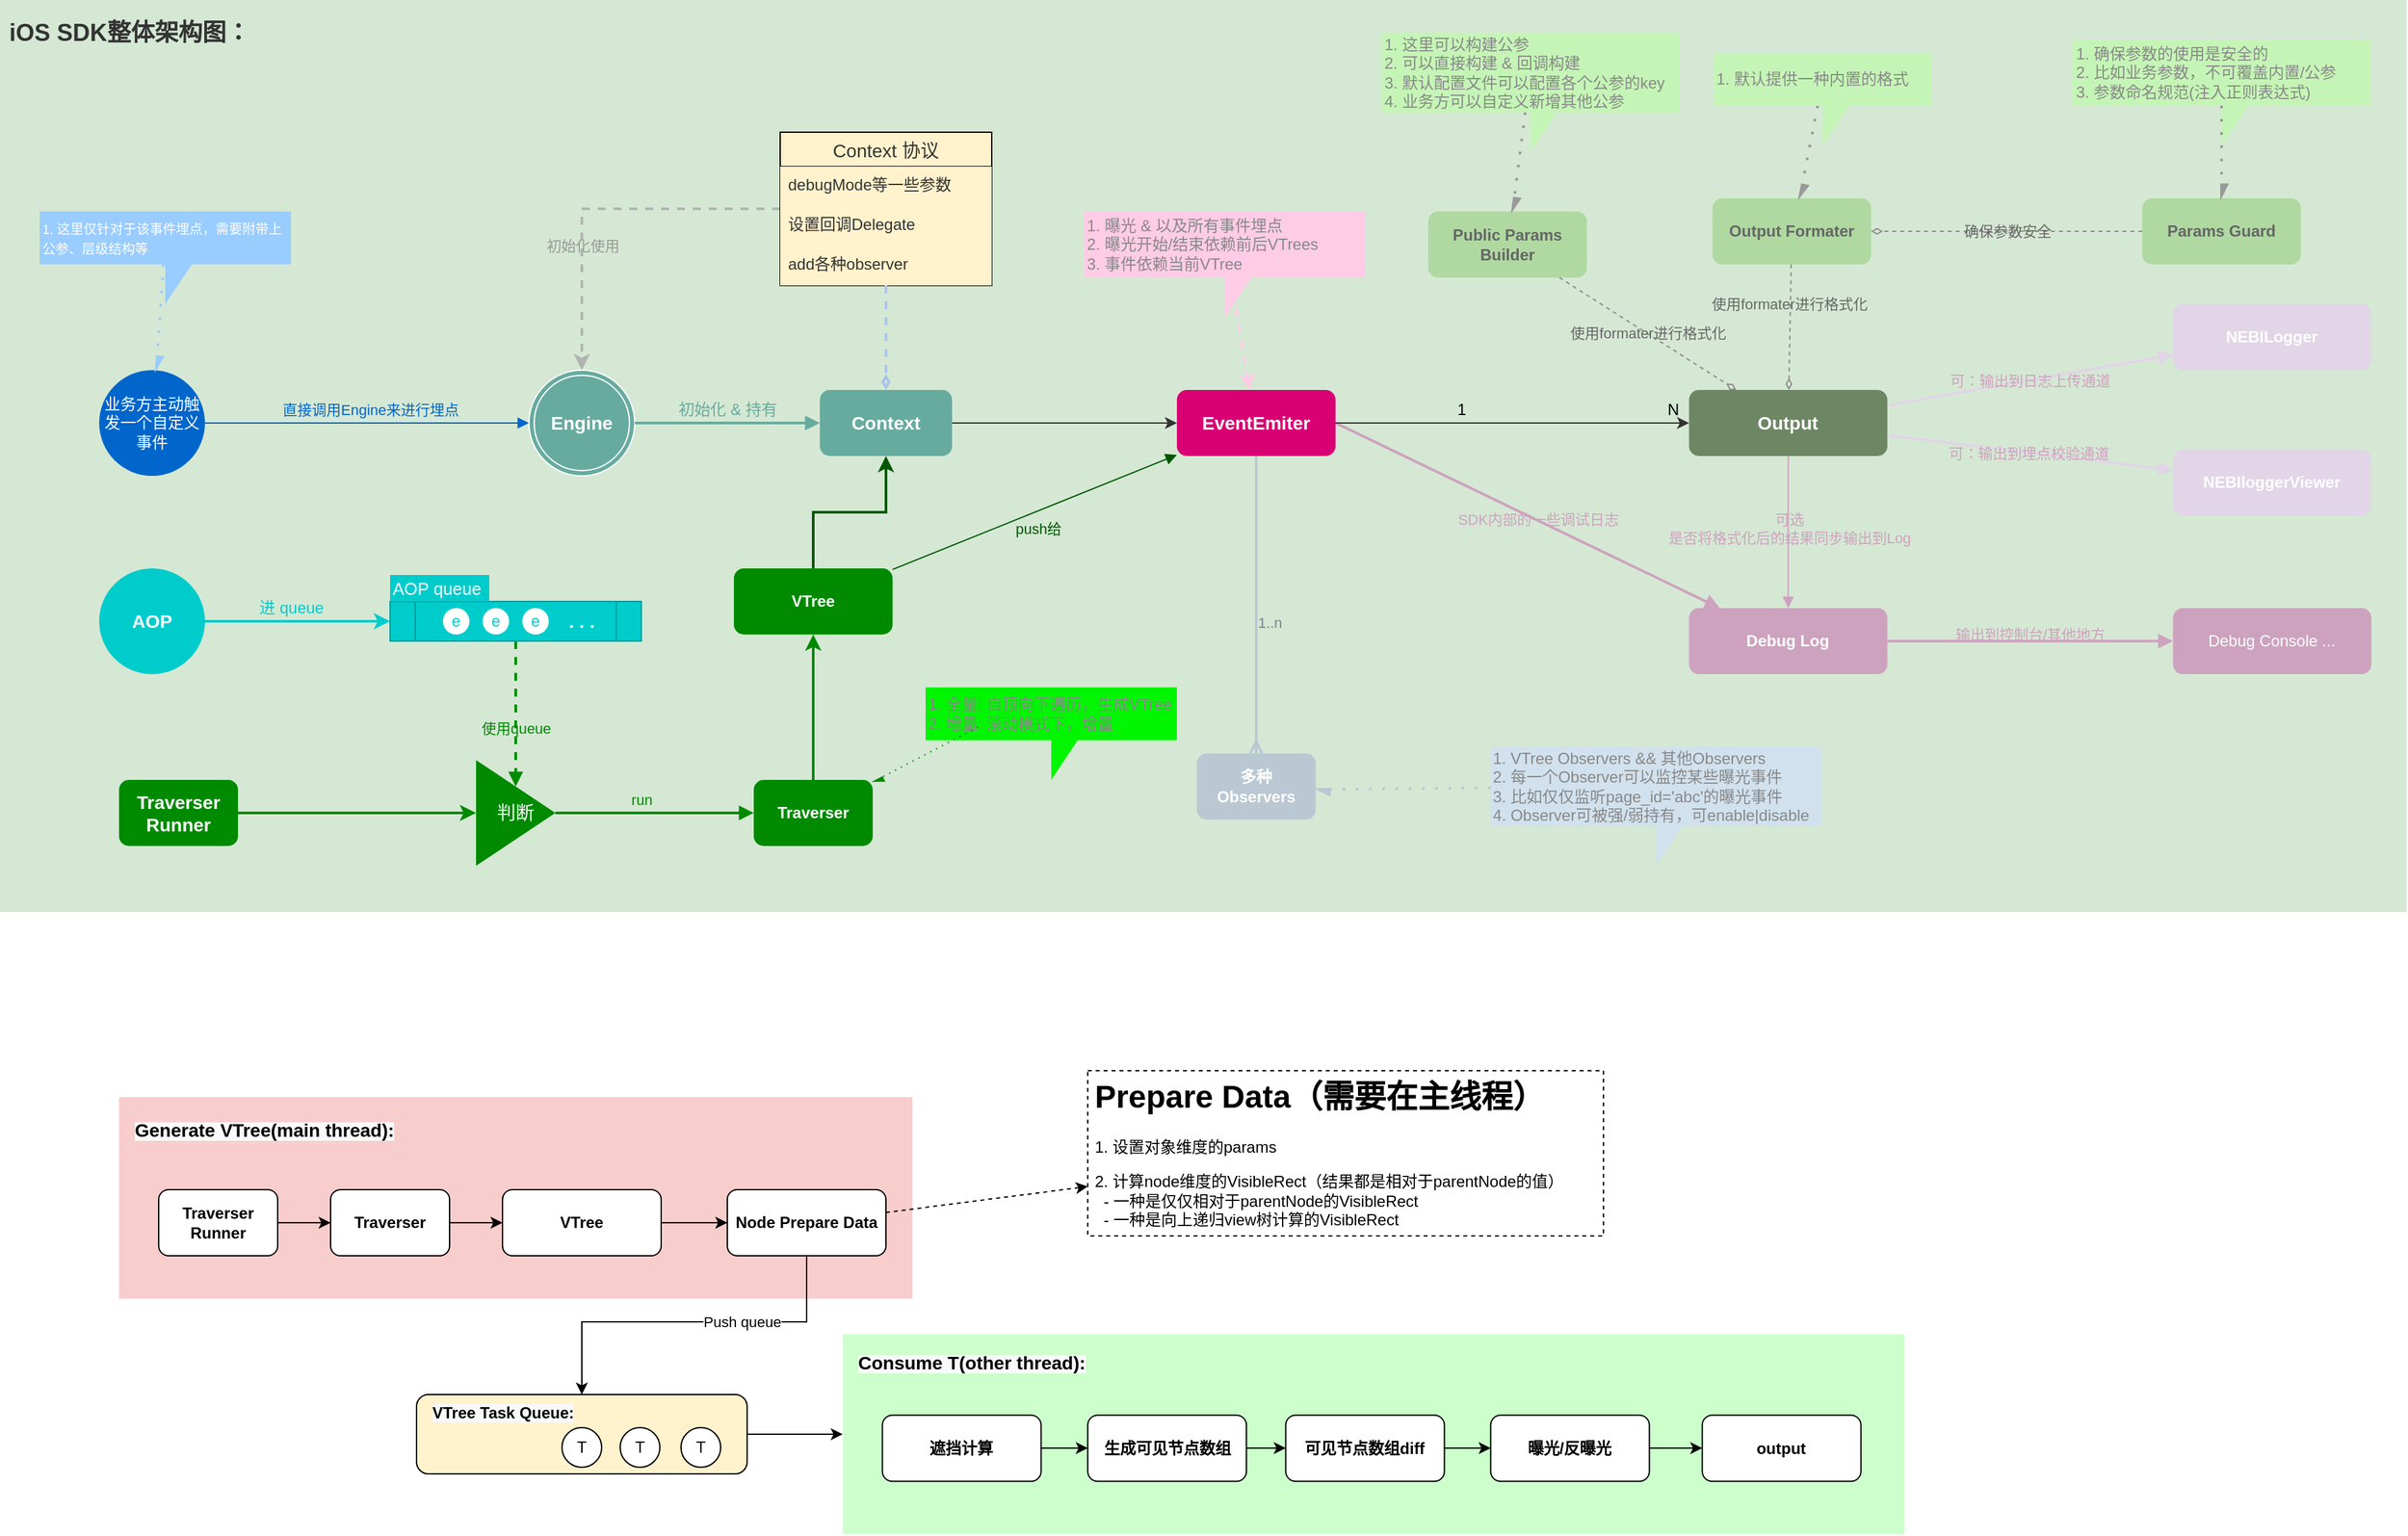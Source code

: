 <mxfile version="14.6.13" type="device"><diagram id="Fw7ZkmO-Fz_IXCNn4WgB" name="Page-1"><mxGraphModel dx="2797" dy="2286" grid="1" gridSize="10" guides="1" tooltips="1" connect="1" arrows="1" fold="1" page="1" pageScale="1" pageWidth="827" pageHeight="1169" math="0" shadow="0"><root><mxCell id="0"/><mxCell id="1" parent="0"/><mxCell id="7RscKMKdWzeZBpdXQb0X-1" value="" style="rounded=0;whiteSpace=wrap;html=1;strokeColor=none;fillColor=#D5E8D4;" vertex="1" parent="1"><mxGeometry x="-220" y="-130" width="1820" height="690" as="geometry"/></mxCell><mxCell id="tUdVWyh1depMTYAJVUoq-23" value="" style="rounded=0;whiteSpace=wrap;html=1;dashed=1;fillColor=#F8CECC;strokeColor=none;" parent="1" vertex="1"><mxGeometry x="-130" y="700" width="600" height="152.5" as="geometry"/></mxCell><mxCell id="-9IPMKyI9ktzAvCkotJi-9" value="&lt;span style=&quot;font-size: 14px;&quot;&gt;Engine&lt;/span&gt;" style="ellipse;shape=doubleEllipse;whiteSpace=wrap;html=1;aspect=fixed;fillColor=#67AB9F;strokeColor=#FFFFFF;fontColor=#FFFFFF;fontSize=14;fontStyle=1" parent="1" vertex="1"><mxGeometry x="180" y="150" width="80" height="80" as="geometry"/></mxCell><mxCell id="H4OJQVjIFTHqEDWcg4Kd-15" style="edgeStyle=orthogonalEdgeStyle;rounded=0;orthogonalLoop=1;jettySize=auto;html=1;fontColor=#000000;dashed=1;strokeWidth=2;strokeColor=#B3B3B3;" parent="1" source="-9IPMKyI9ktzAvCkotJi-31" target="-9IPMKyI9ktzAvCkotJi-9" edge="1"><mxGeometry relative="1" as="geometry"/></mxCell><mxCell id="H4OJQVjIFTHqEDWcg4Kd-16" value="&amp;nbsp;初始化使用" style="edgeLabel;html=1;align=center;verticalAlign=middle;resizable=0;points=[];labelBackgroundColor=none;fontColor=#999999;" parent="H4OJQVjIFTHqEDWcg4Kd-15" vertex="1" connectable="0"><mxGeometry x="-0.162" y="-1" relative="1" as="geometry"><mxPoint x="-37" y="29" as="offset"/></mxGeometry></mxCell><mxCell id="-9IPMKyI9ktzAvCkotJi-31" value="Context 协议" style="swimlane;fontStyle=0;childLayout=stackLayout;horizontal=1;startSize=26;horizontalStack=0;resizeParent=1;resizeParentMax=0;resizeLast=0;collapsible=1;marginBottom=0;align=center;fontSize=14;fillColor=#FFF2CC;fontColor=#333333;" parent="1" vertex="1"><mxGeometry x="370" y="-30" width="160" height="116" as="geometry"><mxRectangle x="130" y="-30" width="120" height="26" as="alternateBounds"/></mxGeometry></mxCell><mxCell id="-9IPMKyI9ktzAvCkotJi-32" value="debugMode等一些参数" style="text;strokeColor=none;spacingLeft=4;spacingRight=4;overflow=hidden;rotatable=0;points=[[0,0.5],[1,0.5]];portConstraint=eastwest;fontSize=12;fillColor=#FFF2CC;fontColor=#333333;" parent="-9IPMKyI9ktzAvCkotJi-31" vertex="1"><mxGeometry y="26" width="160" height="30" as="geometry"/></mxCell><mxCell id="-9IPMKyI9ktzAvCkotJi-33" value="设置回调Delegate" style="text;strokeColor=none;spacingLeft=4;spacingRight=4;overflow=hidden;rotatable=0;points=[[0,0.5],[1,0.5]];portConstraint=eastwest;fontSize=12;fillColor=#FFF2CC;fontColor=#333333;" parent="-9IPMKyI9ktzAvCkotJi-31" vertex="1"><mxGeometry y="56" width="160" height="30" as="geometry"/></mxCell><mxCell id="-9IPMKyI9ktzAvCkotJi-34" value="add各种observer" style="text;strokeColor=none;spacingLeft=4;spacingRight=4;overflow=hidden;rotatable=0;points=[[0,0.5],[1,0.5]];portConstraint=eastwest;fontSize=12;fillColor=#FFF2CC;fontColor=#333333;" parent="-9IPMKyI9ktzAvCkotJi-31" vertex="1"><mxGeometry y="86" width="160" height="30" as="geometry"/></mxCell><mxCell id="-9IPMKyI9ktzAvCkotJi-35" value="" style="endArrow=diamondThin;html=1;dashed=1;endFill=0;strokeColor=#A9C4EB;strokeWidth=2;" parent="1" source="-9IPMKyI9ktzAvCkotJi-31" target="-9IPMKyI9ktzAvCkotJi-57" edge="1"><mxGeometry width="50" height="50" relative="1" as="geometry"><mxPoint x="300" y="320" as="sourcePoint"/><mxPoint x="350" y="270" as="targetPoint"/></mxGeometry></mxCell><mxCell id="-9IPMKyI9ktzAvCkotJi-37" value="&lt;b&gt;多种&lt;br&gt;Observers&lt;/b&gt;" style="rounded=1;whiteSpace=wrap;html=1;fillColor=#BAC8D3;strokeColor=none;fontColor=#FFFFFF;" parent="1" vertex="1"><mxGeometry x="685" y="440" width="90" height="50" as="geometry"/></mxCell><mxCell id="H4OJQVjIFTHqEDWcg4Kd-14" style="edgeStyle=orthogonalEdgeStyle;rounded=0;orthogonalLoop=1;jettySize=auto;html=1;fontColor=#000000;strokeWidth=2;strokeColor=#008A00;" parent="1" source="-9IPMKyI9ktzAvCkotJi-42" target="-9IPMKyI9ktzAvCkotJi-55" edge="1"><mxGeometry relative="1" as="geometry"/></mxCell><mxCell id="-9IPMKyI9ktzAvCkotJi-42" value="&lt;b&gt;Traverser&lt;/b&gt;" style="rounded=1;whiteSpace=wrap;html=1;fontColor=#ffffff;strokeColor=none;fillColor=#008A00;" parent="1" vertex="1"><mxGeometry x="350" y="460" width="90" height="50" as="geometry"/></mxCell><mxCell id="H4OJQVjIFTHqEDWcg4Kd-11" style="edgeStyle=orthogonalEdgeStyle;rounded=0;orthogonalLoop=1;jettySize=auto;html=1;entryX=0;entryY=0.5;entryDx=0;entryDy=0;fontColor=#666666;fillColor=#6a00ff;strokeWidth=2;strokeColor=#008A00;" parent="1" source="-9IPMKyI9ktzAvCkotJi-45" target="H4OJQVjIFTHqEDWcg4Kd-10" edge="1"><mxGeometry relative="1" as="geometry"/></mxCell><mxCell id="-9IPMKyI9ktzAvCkotJi-45" value="&lt;span style=&quot;font-size: 14px;&quot;&gt;Traverser&lt;br style=&quot;font-size: 14px;&quot;&gt;Runner&lt;/span&gt;" style="rounded=1;whiteSpace=wrap;html=1;fontSize=14;fontColor=#ffffff;fontStyle=1;strokeColor=none;fillColor=#008A00;" parent="1" vertex="1"><mxGeometry x="-130" y="460" width="90" height="50" as="geometry"/></mxCell><mxCell id="H4OJQVjIFTHqEDWcg4Kd-8" style="edgeStyle=orthogonalEdgeStyle;rounded=0;orthogonalLoop=1;jettySize=auto;html=1;entryX=0;entryY=0.5;entryDx=0;entryDy=0;labelBackgroundColor=none;fontColor=#00CCCC;strokeColor=#00CCCC;strokeWidth=2;" parent="1" source="-9IPMKyI9ktzAvCkotJi-50" target="H4OJQVjIFTHqEDWcg4Kd-1" edge="1"><mxGeometry relative="1" as="geometry"/></mxCell><mxCell id="H4OJQVjIFTHqEDWcg4Kd-9" value="进 queue" style="edgeLabel;html=1;align=center;verticalAlign=middle;resizable=0;points=[];labelBackgroundColor=none;fontColor=#00CCCC;fontSize=12;" parent="H4OJQVjIFTHqEDWcg4Kd-8" vertex="1" connectable="0"><mxGeometry x="-0.371" relative="1" as="geometry"><mxPoint x="21" y="-10" as="offset"/></mxGeometry></mxCell><mxCell id="-9IPMKyI9ktzAvCkotJi-50" value="AOP" style="ellipse;whiteSpace=wrap;html=1;aspect=fixed;dashed=1;strokeWidth=2;fillColor=#00CCCC;strokeColor=none;fontSize=14;fontStyle=1;fontColor=#FFFFFF;" parent="1" vertex="1"><mxGeometry x="-145" y="300" width="80" height="80" as="geometry"/></mxCell><mxCell id="-9IPMKyI9ktzAvCkotJi-51" value="" style="endArrow=block;html=1;endFill=1;exitX=0.5;exitY=1;exitDx=0;exitDy=0;dashed=1;strokeWidth=2;strokeColor=#008A00;" parent="1" source="H4OJQVjIFTHqEDWcg4Kd-1" target="H4OJQVjIFTHqEDWcg4Kd-10" edge="1"><mxGeometry width="50" height="50" relative="1" as="geometry"><mxPoint x="144" y="340" as="sourcePoint"/><mxPoint x="365" y="360" as="targetPoint"/></mxGeometry></mxCell><mxCell id="-9IPMKyI9ktzAvCkotJi-63" value="使用queue" style="edgeLabel;html=1;align=center;verticalAlign=middle;resizable=0;points=[];labelBackgroundColor=none;fontColor=#008A00;" parent="-9IPMKyI9ktzAvCkotJi-51" vertex="1" connectable="0"><mxGeometry x="-0.457" y="2" relative="1" as="geometry"><mxPoint x="-2" y="36" as="offset"/></mxGeometry></mxCell><mxCell id="-9IPMKyI9ktzAvCkotJi-52" value="" style="endArrow=block;html=1;endFill=1;fillColor=#6a00ff;strokeWidth=2;strokeColor=#008A00;" parent="1" source="H4OJQVjIFTHqEDWcg4Kd-10" target="-9IPMKyI9ktzAvCkotJi-42" edge="1"><mxGeometry width="50" height="50" relative="1" as="geometry"><mxPoint x="210" y="485" as="sourcePoint"/><mxPoint x="540" y="550" as="targetPoint"/></mxGeometry></mxCell><mxCell id="-9IPMKyI9ktzAvCkotJi-61" value="run" style="edgeLabel;html=1;align=center;verticalAlign=middle;resizable=0;points=[];labelBackgroundColor=none;fontColor=#008A00;" parent="-9IPMKyI9ktzAvCkotJi-52" vertex="1" connectable="0"><mxGeometry x="-0.139" y="-1" relative="1" as="geometry"><mxPoint y="-11" as="offset"/></mxGeometry></mxCell><mxCell id="-9IPMKyI9ktzAvCkotJi-53" value="&lt;font color=&quot;#888888&quot;&gt;1. 全量: 自顶向下遍历，生成VTree&lt;br&gt;2. 增量: 滚动模式下，增量&lt;br&gt;&lt;/font&gt;" style="shape=callout;whiteSpace=wrap;html=1;perimeter=calloutPerimeter;align=left;dashed=1;strokeColor=none;fillColor=#00F500;" parent="1" vertex="1"><mxGeometry x="480" y="390" width="190" height="70" as="geometry"/></mxCell><mxCell id="-9IPMKyI9ktzAvCkotJi-54" value="" style="endArrow=async;html=1;dashed=1;endFill=1;dashPattern=1 4;strokeColor=#008A00;" parent="1" target="-9IPMKyI9ktzAvCkotJi-42" edge="1"><mxGeometry width="50" height="50" relative="1" as="geometry"><mxPoint x="519.785" y="420" as="sourcePoint"/><mxPoint x="303.18" y="510" as="targetPoint"/></mxGeometry></mxCell><mxCell id="-9IPMKyI9ktzAvCkotJi-91" value="" style="rounded=0;orthogonalLoop=1;jettySize=auto;html=1;endArrow=ERmany;endFill=0;fontColor=#BAC8D3;strokeWidth=2;strokeColor=#BAC8D3;" parent="1" source="ZJUZ4eZtSbDHKU7JVQRD-17" target="-9IPMKyI9ktzAvCkotJi-37" edge="1"><mxGeometry relative="1" as="geometry"><mxPoint x="990" y="420" as="sourcePoint"/></mxGeometry></mxCell><mxCell id="-9IPMKyI9ktzAvCkotJi-95" value="1..n" style="edgeLabel;html=1;align=center;verticalAlign=middle;resizable=0;points=[];labelBackgroundColor=none;fontColor=#7C858C;" parent="-9IPMKyI9ktzAvCkotJi-91" vertex="1" connectable="0"><mxGeometry x="-0.027" y="-2" relative="1" as="geometry"><mxPoint x="12" y="16" as="offset"/></mxGeometry></mxCell><mxCell id="7RscKMKdWzeZBpdXQb0X-2" value="" style="edgeStyle=orthogonalEdgeStyle;rounded=0;orthogonalLoop=1;jettySize=auto;html=1;labelBackgroundColor=none;fontSize=12;fontColor=#FFFFFF;strokeColor=#005700;strokeWidth=2;fillColor=#008a00;" edge="1" parent="1" source="-9IPMKyI9ktzAvCkotJi-55" target="-9IPMKyI9ktzAvCkotJi-57"><mxGeometry relative="1" as="geometry"/></mxCell><mxCell id="-9IPMKyI9ktzAvCkotJi-55" value="&lt;b&gt;VTree&lt;/b&gt;" style="rounded=1;whiteSpace=wrap;html=1;fillColor=#008a00;fontColor=#ffffff;strokeColor=none;" parent="1" vertex="1"><mxGeometry x="335.0" y="300" width="120" height="50" as="geometry"/></mxCell><mxCell id="ZJUZ4eZtSbDHKU7JVQRD-18" style="edgeStyle=none;rounded=0;orthogonalLoop=1;jettySize=auto;html=1;fontSize=18;fontColor=#999999;strokeColor=#333333;" parent="1" source="-9IPMKyI9ktzAvCkotJi-57" target="ZJUZ4eZtSbDHKU7JVQRD-17" edge="1"><mxGeometry relative="1" as="geometry"><Array as="points"/></mxGeometry></mxCell><mxCell id="-9IPMKyI9ktzAvCkotJi-57" value="&lt;b style=&quot;font-size: 14px;&quot;&gt;Context&lt;/b&gt;" style="rounded=1;whiteSpace=wrap;html=1;strokeColor=none;fontSize=14;fontColor=#FFFFFF;fillColor=#67AB9F;" parent="1" vertex="1"><mxGeometry x="400" y="165" width="100" height="50" as="geometry"/></mxCell><mxCell id="-9IPMKyI9ktzAvCkotJi-58" value="" style="endArrow=block;html=1;endFill=1;entryX=0;entryY=0.5;entryDx=0;entryDy=0;labelBackgroundColor=none;fontColor=#FFFFFF;strokeColor=#67AB9F;strokeWidth=2;" parent="1" source="-9IPMKyI9ktzAvCkotJi-9" target="-9IPMKyI9ktzAvCkotJi-57" edge="1"><mxGeometry width="50" height="50" relative="1" as="geometry"><mxPoint x="290" y="300" as="sourcePoint"/><mxPoint x="290" y="430" as="targetPoint"/></mxGeometry></mxCell><mxCell id="-9IPMKyI9ktzAvCkotJi-59" value="初始化 &amp;amp; 持有" style="edgeLabel;html=1;align=center;verticalAlign=middle;resizable=0;points=[];labelBackgroundColor=none;fontSize=12;fontColor=#67AB9F;" parent="-9IPMKyI9ktzAvCkotJi-58" vertex="1" connectable="0"><mxGeometry x="0.1" y="1" relative="1" as="geometry"><mxPoint x="-7" y="-9" as="offset"/></mxGeometry></mxCell><mxCell id="-9IPMKyI9ktzAvCkotJi-67" value="" style="endArrow=block;html=1;endFill=1;fillColor=#008a00;strokeColor=#005700;" parent="1" source="-9IPMKyI9ktzAvCkotJi-55" target="ZJUZ4eZtSbDHKU7JVQRD-17" edge="1"><mxGeometry width="50" height="50" relative="1" as="geometry"><mxPoint x="600.003" y="620" as="sourcePoint"/><mxPoint x="510" y="480" as="targetPoint"/><Array as="points"/></mxGeometry></mxCell><mxCell id="-9IPMKyI9ktzAvCkotJi-68" value="push给" style="edgeLabel;html=1;align=center;verticalAlign=middle;resizable=0;points=[];labelBackgroundColor=none;fontColor=#005700;" parent="-9IPMKyI9ktzAvCkotJi-67" vertex="1" connectable="0"><mxGeometry x="-0.011" y="-2" relative="1" as="geometry"><mxPoint x="3" y="10" as="offset"/></mxGeometry></mxCell><mxCell id="-9IPMKyI9ktzAvCkotJi-72" value="&lt;span style=&quot;font-size: 14px;&quot;&gt;Output&lt;/span&gt;" style="rounded=1;whiteSpace=wrap;html=1;fontColor=#ffffff;fillColor=#6D8764;strokeColor=none;fontStyle=1;fontSize=14;" parent="1" vertex="1"><mxGeometry x="1057.3" y="165" width="150" height="50" as="geometry"/></mxCell><mxCell id="-9IPMKyI9ktzAvCkotJi-76" value="&lt;b&gt;Output Formater&lt;/b&gt;" style="rounded=1;whiteSpace=wrap;html=1;fillColor=#AFD9A1;strokeColor=none;fontColor=#666666;" parent="1" vertex="1"><mxGeometry x="1075" y="20" width="120" height="50" as="geometry"/></mxCell><mxCell id="-9IPMKyI9ktzAvCkotJi-79" value="使用formater进行格式化" style="endArrow=diamondThin;html=1;dashed=1;endFill=0;strokeColor=#8C8C8C;labelBackgroundColor=none;fontColor=#666666;" parent="1" source="-9IPMKyI9ktzAvCkotJi-76" target="-9IPMKyI9ktzAvCkotJi-72" edge="1"><mxGeometry x="-0.368" y="-1" width="50" height="50" relative="1" as="geometry"><mxPoint x="987.3" y="50" as="sourcePoint"/><mxPoint x="987.3" y="114" as="targetPoint"/><mxPoint as="offset"/></mxGeometry></mxCell><mxCell id="-9IPMKyI9ktzAvCkotJi-96" value="&lt;font color=&quot;#888888&quot;&gt;1. VTree Observers &amp;amp;&amp;amp; 其他Observers&lt;br&gt;2. 每一个Observer可以监控某些曝光事件&lt;br&gt;3. 比如仅仅监听page_id='abc'的曝光事件&lt;br&gt;4. Observer可被强/弱持有，可enable|disable&lt;br&gt;&lt;/font&gt;" style="shape=callout;whiteSpace=wrap;html=1;perimeter=calloutPerimeter;align=left;dashed=1;strokeColor=none;fillColor=#D1E1ED;" parent="1" vertex="1"><mxGeometry x="907.3" y="435" width="250" height="90" as="geometry"/></mxCell><mxCell id="-9IPMKyI9ktzAvCkotJi-97" value="" style="endArrow=async;html=1;dashed=1;endFill=1;dashPattern=1 4;strokeColor=#BAC8D3;strokeWidth=2;" parent="1" source="-9IPMKyI9ktzAvCkotJi-96" target="-9IPMKyI9ktzAvCkotJi-37" edge="1"><mxGeometry width="50" height="50" relative="1" as="geometry"><mxPoint x="1095.005" y="-55" as="sourcePoint"/><mxPoint x="595.3" y="654.186" as="targetPoint"/></mxGeometry></mxCell><mxCell id="-9IPMKyI9ktzAvCkotJi-98" value="&lt;b&gt;Public Params &lt;br&gt;Builder&lt;/b&gt;" style="rounded=1;whiteSpace=wrap;html=1;strokeColor=none;fontColor=#666666;fillColor=#AFD9A1;" parent="1" vertex="1"><mxGeometry x="860" y="30" width="120" height="50" as="geometry"/></mxCell><mxCell id="-9IPMKyI9ktzAvCkotJi-99" value="&lt;font color=&quot;#888888&quot;&gt;1. 这里可以构建公参&lt;br&gt;2. 可以直接构建 &amp;amp; 回调构建&lt;br&gt;3. 默认配置文件可以配置各个公参的key&lt;br&gt;4. 业务方可以自定义新增其他公参&lt;br&gt;&lt;/font&gt;" style="shape=callout;whiteSpace=wrap;html=1;perimeter=calloutPerimeter;align=left;dashed=1;strokeColor=none;fillColor=#C5F5B6;" parent="1" vertex="1"><mxGeometry x="824.8" y="-105" width="225" height="90" as="geometry"/></mxCell><mxCell id="-9IPMKyI9ktzAvCkotJi-100" value="" style="endArrow=async;html=1;dashed=1;endFill=1;dashPattern=1 4;strokeWidth=2;strokeColor=#999999;" parent="1" source="-9IPMKyI9ktzAvCkotJi-99" target="-9IPMKyI9ktzAvCkotJi-98" edge="1"><mxGeometry width="50" height="50" relative="1" as="geometry"><mxPoint x="1586.963" y="150" as="sourcePoint"/><mxPoint x="1527.297" y="195" as="targetPoint"/></mxGeometry></mxCell><mxCell id="-9IPMKyI9ktzAvCkotJi-101" value="使用formater进行格式化" style="endArrow=diamondThin;html=1;dashed=1;endFill=0;strokeColor=#8C8C8C;labelBackgroundColor=none;fontColor=#666666;" parent="1" source="-9IPMKyI9ktzAvCkotJi-98" target="-9IPMKyI9ktzAvCkotJi-72" edge="1"><mxGeometry width="50" height="50" relative="1" as="geometry"><mxPoint x="1152.3" y="80" as="sourcePoint"/><mxPoint x="1152.3" y="175" as="targetPoint"/></mxGeometry></mxCell><mxCell id="-9IPMKyI9ktzAvCkotJi-102" value="&lt;b&gt;Debug Log&lt;/b&gt;" style="rounded=1;whiteSpace=wrap;html=1;fontColor=#FFFFFF;strokeColor=none;fillColor=#CDA2BE;" parent="1" vertex="1"><mxGeometry x="1057.3" y="330" width="150" height="50" as="geometry"/></mxCell><mxCell id="-9IPMKyI9ktzAvCkotJi-103" value="" style="endArrow=block;html=1;endFill=1;exitX=1;exitY=0.5;exitDx=0;exitDy=0;strokeColor=#CDA2BE;strokeWidth=2;" parent="1" source="ZJUZ4eZtSbDHKU7JVQRD-17" target="-9IPMKyI9ktzAvCkotJi-102" edge="1"><mxGeometry width="50" height="50" relative="1" as="geometry"><mxPoint x="605.3" y="269.58" as="sourcePoint"/><mxPoint x="765.3" y="269.58" as="targetPoint"/></mxGeometry></mxCell><mxCell id="-9IPMKyI9ktzAvCkotJi-104" value="SDK内部的一些调试日志" style="edgeLabel;html=1;align=center;verticalAlign=middle;resizable=0;points=[];labelBackgroundColor=none;fontColor=#CDA2BE;" parent="-9IPMKyI9ktzAvCkotJi-103" vertex="1" connectable="0"><mxGeometry x="-0.011" y="-2" relative="1" as="geometry"><mxPoint x="9.52" y="1.33" as="offset"/></mxGeometry></mxCell><mxCell id="-9IPMKyI9ktzAvCkotJi-106" value="&lt;font color=&quot;#888888&quot;&gt;1. 默认提供一种内置的格式&lt;br&gt;&lt;/font&gt;" style="shape=callout;whiteSpace=wrap;html=1;perimeter=calloutPerimeter;align=left;dashed=1;strokeWidth=2;strokeColor=none;fillColor=#C5F5B6;" parent="1" vertex="1"><mxGeometry x="1076" y="-90" width="165" height="70" as="geometry"/></mxCell><mxCell id="-9IPMKyI9ktzAvCkotJi-107" value="" style="endArrow=async;html=1;dashed=1;endFill=1;dashPattern=1 4;strokeWidth=2;strokeColor=#999999;" parent="1" source="-9IPMKyI9ktzAvCkotJi-106" target="-9IPMKyI9ktzAvCkotJi-76" edge="1"><mxGeometry width="50" height="50" relative="1" as="geometry"><mxPoint x="1377.3" y="-40.0" as="sourcePoint"/><mxPoint x="1377.3" y="30" as="targetPoint"/></mxGeometry></mxCell><mxCell id="-9IPMKyI9ktzAvCkotJi-108" value="N" style="text;html=1;align=center;verticalAlign=middle;resizable=0;points=[];autosize=1;" parent="1" vertex="1"><mxGeometry x="1035.3" y="170" width="20" height="20" as="geometry"/></mxCell><mxCell id="-9IPMKyI9ktzAvCkotJi-110" value="1" style="text;html=1;align=center;verticalAlign=middle;resizable=0;points=[];autosize=1;" parent="1" vertex="1"><mxGeometry x="875.3" y="170" width="20" height="20" as="geometry"/></mxCell><mxCell id="-9IPMKyI9ktzAvCkotJi-114" value="&lt;b&gt;Params Guard&lt;br&gt;&lt;/b&gt;" style="rounded=1;whiteSpace=wrap;html=1;fillColor=#AFD9A1;strokeColor=none;fontColor=#666666;" parent="1" vertex="1"><mxGeometry x="1400" y="20" width="120" height="50" as="geometry"/></mxCell><mxCell id="-9IPMKyI9ktzAvCkotJi-115" value="&lt;font color=&quot;#888888&quot;&gt;1. 确保参数的使用是安全的&lt;br&gt;2. 比如业务参数，不可覆盖内置/公参&lt;br&gt;3. 参数命名规范(注入正则表达式)&lt;br&gt;&lt;/font&gt;" style="shape=callout;whiteSpace=wrap;html=1;perimeter=calloutPerimeter;align=left;dashed=1;strokeWidth=2;strokeColor=none;fillColor=#C5F5B6;" parent="1" vertex="1"><mxGeometry x="1347.5" y="-100" width="225" height="80" as="geometry"/></mxCell><mxCell id="-9IPMKyI9ktzAvCkotJi-116" value="确保参数安全" style="endArrow=diamondThin;html=1;dashed=1;endFill=0;strokeColor=#8C8C8C;labelBackgroundColor=none;fontColor=#666666;" parent="1" source="-9IPMKyI9ktzAvCkotJi-114" target="-9IPMKyI9ktzAvCkotJi-76" edge="1"><mxGeometry width="50" height="50" relative="1" as="geometry"><mxPoint x="1343.679" y="80" as="sourcePoint"/><mxPoint x="1215.921" y="175" as="targetPoint"/></mxGeometry></mxCell><mxCell id="-9IPMKyI9ktzAvCkotJi-117" value="" style="endArrow=async;html=1;dashed=1;endFill=1;dashPattern=1 4;strokeWidth=2;strokeColor=#999999;" parent="1" source="-9IPMKyI9ktzAvCkotJi-115" target="-9IPMKyI9ktzAvCkotJi-114" edge="1"><mxGeometry width="50" height="50" relative="1" as="geometry"><mxPoint x="1515.3" y="-60" as="sourcePoint"/><mxPoint x="1367.3" y="20" as="targetPoint"/></mxGeometry></mxCell><mxCell id="-9IPMKyI9ktzAvCkotJi-118" value="&lt;font&gt;NEBILogger&lt;/font&gt;" style="rounded=1;whiteSpace=wrap;html=1;fillColor=#e1d5e7;strokeColor=none;fontColor=#FFFFFF;fontStyle=1" parent="1" vertex="1"><mxGeometry x="1423.3" y="100" width="150" height="50" as="geometry"/></mxCell><mxCell id="-9IPMKyI9ktzAvCkotJi-120" value="" style="endArrow=block;html=1;endFill=1;strokeColor=#E1D5E7;strokeWidth=2;" parent="1" source="-9IPMKyI9ktzAvCkotJi-72" target="-9IPMKyI9ktzAvCkotJi-118" edge="1"><mxGeometry width="50" height="50" relative="1" as="geometry"><mxPoint x="1457.3" y="280.719" as="sourcePoint"/><mxPoint x="1663.967" y="369.29" as="targetPoint"/></mxGeometry></mxCell><mxCell id="-9IPMKyI9ktzAvCkotJi-121" value="&lt;font&gt;可：输出到日志上传通道&lt;/font&gt;" style="edgeLabel;html=1;align=center;verticalAlign=middle;resizable=0;points=[];labelBackgroundColor=none;fontColor=#CDA2BE;" parent="-9IPMKyI9ktzAvCkotJi-120" vertex="1" connectable="0"><mxGeometry x="-0.011" y="-2" relative="1" as="geometry"><mxPoint y="-2" as="offset"/></mxGeometry></mxCell><mxCell id="-9IPMKyI9ktzAvCkotJi-122" value="&lt;font&gt;Debug Console ...&lt;/font&gt;" style="rounded=1;whiteSpace=wrap;html=1;strokeColor=none;fontColor=#FFFFFF;fillColor=#CDA2BE;" parent="1" vertex="1"><mxGeometry x="1423.3" y="330" width="150" height="50" as="geometry"/></mxCell><mxCell id="-9IPMKyI9ktzAvCkotJi-123" value="" style="endArrow=block;html=1;endFill=1;strokeWidth=2;strokeColor=#CDA2BE;" parent="1" source="-9IPMKyI9ktzAvCkotJi-102" target="-9IPMKyI9ktzAvCkotJi-122" edge="1"><mxGeometry width="50" height="50" relative="1" as="geometry"><mxPoint x="1225.3" y="404.58" as="sourcePoint"/><mxPoint x="1515.3" y="404.58" as="targetPoint"/></mxGeometry></mxCell><mxCell id="-9IPMKyI9ktzAvCkotJi-124" value="&lt;font&gt;输出到控制台/其他地方&lt;br&gt;&lt;/font&gt;" style="edgeLabel;html=1;align=center;verticalAlign=middle;resizable=0;points=[];labelBackgroundColor=none;fontColor=#CDA2BE;" parent="-9IPMKyI9ktzAvCkotJi-123" vertex="1" connectable="0"><mxGeometry x="-0.011" y="-2" relative="1" as="geometry"><mxPoint y="-7" as="offset"/></mxGeometry></mxCell><mxCell id="-9IPMKyI9ktzAvCkotJi-125" value="" style="endArrow=block;html=1;endFill=1;strokeColor=#CDA2BE;" parent="1" source="-9IPMKyI9ktzAvCkotJi-72" target="-9IPMKyI9ktzAvCkotJi-102" edge="1"><mxGeometry width="50" height="50" relative="1" as="geometry"><mxPoint x="1157.3" y="550" as="sourcePoint"/><mxPoint x="1382.3" y="675" as="targetPoint"/></mxGeometry></mxCell><mxCell id="-9IPMKyI9ktzAvCkotJi-126" value="可选&lt;br&gt;是否将格式化后的结果同步输出到Log" style="edgeLabel;html=1;align=center;verticalAlign=middle;resizable=0;points=[];labelBackgroundColor=none;fontColor=#CDA2BE;" parent="-9IPMKyI9ktzAvCkotJi-125" vertex="1" connectable="0"><mxGeometry x="-0.011" y="-2" relative="1" as="geometry"><mxPoint x="2" y="-2" as="offset"/></mxGeometry></mxCell><mxCell id="-9IPMKyI9ktzAvCkotJi-127" value="业务方主动触发一个自定义事件" style="ellipse;whiteSpace=wrap;html=1;aspect=fixed;dashed=1;strokeColor=none;fillColor=#0066CC;fontColor=#FFFFFF;" parent="1" vertex="1"><mxGeometry x="-145" y="150" width="80" height="80" as="geometry"/></mxCell><mxCell id="-9IPMKyI9ktzAvCkotJi-128" value="" style="endArrow=block;html=1;endFill=1;strokeColor=#0066CC;" parent="1" source="-9IPMKyI9ktzAvCkotJi-127" target="-9IPMKyI9ktzAvCkotJi-9" edge="1"><mxGeometry width="50" height="50" relative="1" as="geometry"><mxPoint x="-360.005" y="280.001" as="sourcePoint"/><mxPoint x="-133.251" y="410.06" as="targetPoint"/></mxGeometry></mxCell><mxCell id="-9IPMKyI9ktzAvCkotJi-129" value="直接调用Engine来进行埋点" style="edgeLabel;html=1;align=center;verticalAlign=middle;resizable=0;points=[];labelBackgroundColor=none;fontColor=#0066CC;" parent="-9IPMKyI9ktzAvCkotJi-128" vertex="1" connectable="0"><mxGeometry x="-0.457" y="2" relative="1" as="geometry"><mxPoint x="58" y="-8" as="offset"/></mxGeometry></mxCell><mxCell id="-9IPMKyI9ktzAvCkotJi-130" value="&lt;font style=&quot;font-size: 10px&quot;&gt;1. 这里仅针对于该事件埋点，需要附带上公参、层级结构等&lt;br&gt;&lt;/font&gt;" style="shape=callout;whiteSpace=wrap;html=1;perimeter=calloutPerimeter;align=left;dashed=1;fontColor=#FFFFFF;strokeColor=none;fillColor=#99CCFF;" parent="1" vertex="1"><mxGeometry x="-190" y="30" width="190" height="70" as="geometry"/></mxCell><mxCell id="-9IPMKyI9ktzAvCkotJi-131" value="" style="endArrow=async;html=1;dashed=1;endFill=1;dashPattern=1 4;strokeColor=#99CCFF;strokeWidth=2;" parent="1" source="-9IPMKyI9ktzAvCkotJi-130" target="-9IPMKyI9ktzAvCkotJi-127" edge="1"><mxGeometry width="50" height="50" relative="1" as="geometry"><mxPoint x="-390" y="169.755" as="sourcePoint"/><mxPoint x="-295" y="169.17" as="targetPoint"/></mxGeometry></mxCell><mxCell id="ZJUZ4eZtSbDHKU7JVQRD-12" value="&lt;font&gt;NEBIloggerViewer&lt;/font&gt;" style="rounded=1;whiteSpace=wrap;html=1;fillColor=#e1d5e7;strokeColor=none;fontColor=#FFFFFF;fontStyle=1" parent="1" vertex="1"><mxGeometry x="1423.3" y="210" width="150" height="50" as="geometry"/></mxCell><mxCell id="ZJUZ4eZtSbDHKU7JVQRD-13" value="" style="endArrow=block;html=1;endFill=1;strokeColor=#E1D5E7;strokeWidth=2;" parent="1" source="-9IPMKyI9ktzAvCkotJi-72" target="ZJUZ4eZtSbDHKU7JVQRD-12" edge="1"><mxGeometry width="50" height="50" relative="1" as="geometry"><mxPoint x="1217.3" y="200" as="sourcePoint"/><mxPoint x="1435.3" y="200" as="targetPoint"/></mxGeometry></mxCell><mxCell id="ZJUZ4eZtSbDHKU7JVQRD-14" value="&lt;font&gt;可：输出到埋点校验通道&lt;/font&gt;" style="edgeLabel;html=1;align=center;verticalAlign=middle;resizable=0;points=[];labelBackgroundColor=none;fontColor=#CDA2BE;" parent="ZJUZ4eZtSbDHKU7JVQRD-13" vertex="1" connectable="0"><mxGeometry x="-0.011" y="-2" relative="1" as="geometry"><mxPoint y="-2" as="offset"/></mxGeometry></mxCell><mxCell id="ZJUZ4eZtSbDHKU7JVQRD-15" value="&lt;font color=&quot;#333333&quot; style=&quot;font-size: 18px&quot;&gt;&lt;b style=&quot;font-size: 18px&quot;&gt;iOS SDK整体架构图：&lt;/b&gt;&lt;/font&gt;" style="text;html=1;strokeColor=none;fillColor=none;align=left;verticalAlign=middle;whiteSpace=wrap;rounded=0;dashed=1;fontColor=#999999;fontSize=18;" parent="1" vertex="1"><mxGeometry x="-215" y="-120" width="260" height="30" as="geometry"/></mxCell><mxCell id="ZJUZ4eZtSbDHKU7JVQRD-19" style="edgeStyle=none;rounded=0;orthogonalLoop=1;jettySize=auto;html=1;strokeColor=#333333;fontSize=18;fontColor=#999999;" parent="1" source="ZJUZ4eZtSbDHKU7JVQRD-17" target="-9IPMKyI9ktzAvCkotJi-72" edge="1"><mxGeometry relative="1" as="geometry"/></mxCell><mxCell id="ZJUZ4eZtSbDHKU7JVQRD-17" value="&lt;span style=&quot;font-size: 14px;&quot;&gt;EventEmiter&lt;/span&gt;" style="rounded=1;whiteSpace=wrap;html=1;strokeWidth=2;fillColor=#d80073;fontColor=#ffffff;strokeColor=none;fontStyle=1;fontSize=14;" parent="1" vertex="1"><mxGeometry x="670" y="165" width="120" height="50" as="geometry"/></mxCell><mxCell id="tUdVWyh1depMTYAJVUoq-3" style="edgeStyle=orthogonalEdgeStyle;rounded=0;orthogonalLoop=1;jettySize=auto;html=1;" parent="1" source="tUdVWyh1depMTYAJVUoq-1" target="tUdVWyh1depMTYAJVUoq-2" edge="1"><mxGeometry relative="1" as="geometry"/></mxCell><mxCell id="tUdVWyh1depMTYAJVUoq-1" value="&lt;b&gt;Traverser&lt;br&gt;Runner&lt;/b&gt;" style="rounded=1;whiteSpace=wrap;html=1;" parent="1" vertex="1"><mxGeometry x="-100" y="770" width="90" height="50" as="geometry"/></mxCell><mxCell id="tUdVWyh1depMTYAJVUoq-5" style="edgeStyle=orthogonalEdgeStyle;rounded=0;orthogonalLoop=1;jettySize=auto;html=1;" parent="1" source="tUdVWyh1depMTYAJVUoq-2" target="tUdVWyh1depMTYAJVUoq-4" edge="1"><mxGeometry relative="1" as="geometry"/></mxCell><mxCell id="tUdVWyh1depMTYAJVUoq-2" value="&lt;b&gt;Traverser&lt;/b&gt;" style="rounded=1;whiteSpace=wrap;html=1;" parent="1" vertex="1"><mxGeometry x="30" y="770" width="90" height="50" as="geometry"/></mxCell><mxCell id="tUdVWyh1depMTYAJVUoq-15" style="edgeStyle=elbowEdgeStyle;rounded=0;orthogonalLoop=1;jettySize=auto;html=1;entryX=0.5;entryY=0;entryDx=0;entryDy=0;elbow=vertical;exitX=0.5;exitY=1;exitDx=0;exitDy=0;" parent="1" source="tUdVWyh1depMTYAJVUoq-21" target="tUdVWyh1depMTYAJVUoq-8" edge="1"><mxGeometry relative="1" as="geometry"><Array as="points"><mxPoint x="310" y="870"/><mxPoint x="370" y="880"/></Array></mxGeometry></mxCell><mxCell id="tUdVWyh1depMTYAJVUoq-16" value="Push queue" style="edgeLabel;html=1;align=center;verticalAlign=middle;resizable=0;points=[];" parent="tUdVWyh1depMTYAJVUoq-15" vertex="1" connectable="0"><mxGeometry x="-0.17" relative="1" as="geometry"><mxPoint x="15" as="offset"/></mxGeometry></mxCell><mxCell id="tUdVWyh1depMTYAJVUoq-22" style="edgeStyle=elbowEdgeStyle;rounded=0;orthogonalLoop=1;jettySize=auto;elbow=vertical;html=1;" parent="1" source="tUdVWyh1depMTYAJVUoq-4" target="tUdVWyh1depMTYAJVUoq-21" edge="1"><mxGeometry relative="1" as="geometry"/></mxCell><mxCell id="tUdVWyh1depMTYAJVUoq-4" value="&lt;b&gt;VTree&lt;/b&gt;" style="rounded=1;whiteSpace=wrap;html=1;" parent="1" vertex="1"><mxGeometry x="160" y="770" width="120" height="50" as="geometry"/></mxCell><mxCell id="tUdVWyh1depMTYAJVUoq-18" style="edgeStyle=elbowEdgeStyle;rounded=0;orthogonalLoop=1;jettySize=auto;elbow=vertical;html=1;entryX=0;entryY=0.5;entryDx=0;entryDy=0;" parent="1" source="tUdVWyh1depMTYAJVUoq-8" target="tUdVWyh1depMTYAJVUoq-17" edge="1"><mxGeometry relative="1" as="geometry"/></mxCell><mxCell id="tUdVWyh1depMTYAJVUoq-8" value="" style="rounded=1;whiteSpace=wrap;html=1;fillColor=#FFF2CC;" parent="1" vertex="1"><mxGeometry x="95" y="925" width="250" height="60" as="geometry"/></mxCell><mxCell id="tUdVWyh1depMTYAJVUoq-9" value="&lt;b style=&quot;color: rgb(0 , 0 , 0) ; font-family: &amp;#34;helvetica&amp;#34; ; font-size: 12px ; font-style: normal ; letter-spacing: normal ; text-align: center ; text-indent: 0px ; text-transform: none ; word-spacing: 0px ; background-color: rgb(248 , 249 , 250)&quot;&gt;VTree Task Queue:&lt;/b&gt;" style="text;whiteSpace=wrap;html=1;" parent="1" vertex="1"><mxGeometry x="105" y="925" width="130" height="30" as="geometry"/></mxCell><mxCell id="tUdVWyh1depMTYAJVUoq-10" value="T" style="ellipse;whiteSpace=wrap;html=1;aspect=fixed;" parent="1" vertex="1"><mxGeometry x="205" y="950" width="30" height="30" as="geometry"/></mxCell><mxCell id="tUdVWyh1depMTYAJVUoq-11" value="T" style="ellipse;whiteSpace=wrap;html=1;aspect=fixed;" parent="1" vertex="1"><mxGeometry x="249" y="950" width="30" height="30" as="geometry"/></mxCell><mxCell id="tUdVWyh1depMTYAJVUoq-12" value="T" style="ellipse;whiteSpace=wrap;html=1;aspect=fixed;" parent="1" vertex="1"><mxGeometry x="295" y="950" width="30" height="30" as="geometry"/></mxCell><mxCell id="tUdVWyh1depMTYAJVUoq-17" value="" style="rounded=0;whiteSpace=wrap;html=1;dashed=1;fillColor=#CCFFCC;strokeColor=none;" parent="1" vertex="1"><mxGeometry x="417.3" y="879.38" width="802.7" height="151.25" as="geometry"/></mxCell><mxCell id="tUdVWyh1depMTYAJVUoq-19" value="&lt;b style=&quot;color: rgb(0 , 0 , 0) ; font-family: &amp;#34;helvetica&amp;#34; ; font-style: normal ; letter-spacing: normal ; text-align: center ; text-indent: 0px ; text-transform: none ; word-spacing: 0px ; background-color: rgb(248 , 249 , 250)&quot;&gt;&lt;font style=&quot;font-size: 14px&quot;&gt;Consume T(other thread):&lt;/font&gt;&lt;/b&gt;" style="text;whiteSpace=wrap;html=1;" parent="1" vertex="1"><mxGeometry x="427.3" y="885.63" width="220" height="30" as="geometry"/></mxCell><mxCell id="tUdVWyh1depMTYAJVUoq-29" style="edgeStyle=elbowEdgeStyle;rounded=0;orthogonalLoop=1;jettySize=auto;elbow=vertical;html=1;" parent="1" source="tUdVWyh1depMTYAJVUoq-20" target="tUdVWyh1depMTYAJVUoq-25" edge="1"><mxGeometry relative="1" as="geometry"/></mxCell><mxCell id="tUdVWyh1depMTYAJVUoq-20" value="&lt;b&gt;遮挡计算&lt;/b&gt;" style="rounded=1;whiteSpace=wrap;html=1;" parent="1" vertex="1"><mxGeometry x="447.3" y="940.63" width="120" height="50" as="geometry"/></mxCell><mxCell id="tUdVWyh1depMTYAJVUoq-34" style="rounded=0;orthogonalLoop=1;jettySize=auto;html=1;dashed=1;" parent="1" source="tUdVWyh1depMTYAJVUoq-21" target="tUdVWyh1depMTYAJVUoq-33" edge="1"><mxGeometry relative="1" as="geometry"/></mxCell><mxCell id="tUdVWyh1depMTYAJVUoq-21" value="&lt;b&gt;Node Prepare Data&lt;/b&gt;" style="rounded=1;whiteSpace=wrap;html=1;" parent="1" vertex="1"><mxGeometry x="330" y="770" width="120" height="50" as="geometry"/></mxCell><mxCell id="tUdVWyh1depMTYAJVUoq-24" value="&lt;b style=&quot;color: rgb(0 , 0 , 0) ; font-family: &amp;#34;helvetica&amp;#34; ; font-style: normal ; letter-spacing: normal ; text-align: center ; text-indent: 0px ; text-transform: none ; word-spacing: 0px ; background-color: rgb(248 , 249 , 250)&quot;&gt;&lt;font style=&quot;font-size: 14px&quot;&gt;Generate VTree(main thread):&lt;/font&gt;&lt;/b&gt;" style="text;whiteSpace=wrap;html=1;" parent="1" vertex="1"><mxGeometry x="-120" y="710" width="200" height="30" as="geometry"/></mxCell><mxCell id="tUdVWyh1depMTYAJVUoq-30" style="edgeStyle=elbowEdgeStyle;rounded=0;orthogonalLoop=1;jettySize=auto;elbow=vertical;html=1;" parent="1" source="tUdVWyh1depMTYAJVUoq-25" target="tUdVWyh1depMTYAJVUoq-26" edge="1"><mxGeometry relative="1" as="geometry"/></mxCell><mxCell id="tUdVWyh1depMTYAJVUoq-25" value="&lt;b&gt;生成可见节点数组&lt;/b&gt;" style="rounded=1;whiteSpace=wrap;html=1;" parent="1" vertex="1"><mxGeometry x="602.6" y="940.63" width="120" height="50" as="geometry"/></mxCell><mxCell id="tUdVWyh1depMTYAJVUoq-31" style="edgeStyle=elbowEdgeStyle;rounded=0;orthogonalLoop=1;jettySize=auto;elbow=vertical;html=1;" parent="1" source="tUdVWyh1depMTYAJVUoq-26" target="tUdVWyh1depMTYAJVUoq-27" edge="1"><mxGeometry relative="1" as="geometry"/></mxCell><mxCell id="tUdVWyh1depMTYAJVUoq-26" value="&lt;b&gt;可见节点数组diff&lt;/b&gt;" style="rounded=1;whiteSpace=wrap;html=1;" parent="1" vertex="1"><mxGeometry x="752.3" y="940.63" width="120" height="50" as="geometry"/></mxCell><mxCell id="tUdVWyh1depMTYAJVUoq-32" style="edgeStyle=elbowEdgeStyle;rounded=0;orthogonalLoop=1;jettySize=auto;elbow=vertical;html=1;" parent="1" source="tUdVWyh1depMTYAJVUoq-27" target="tUdVWyh1depMTYAJVUoq-28" edge="1"><mxGeometry relative="1" as="geometry"/></mxCell><mxCell id="tUdVWyh1depMTYAJVUoq-27" value="&lt;b&gt;曝光/反曝光&lt;/b&gt;" style="rounded=1;whiteSpace=wrap;html=1;" parent="1" vertex="1"><mxGeometry x="907.3" y="940.63" width="120" height="50" as="geometry"/></mxCell><mxCell id="tUdVWyh1depMTYAJVUoq-28" value="&lt;b&gt;output&lt;/b&gt;" style="rounded=1;whiteSpace=wrap;html=1;" parent="1" vertex="1"><mxGeometry x="1067.3" y="940.63" width="120" height="50" as="geometry"/></mxCell><mxCell id="tUdVWyh1depMTYAJVUoq-33" value="&lt;h1&gt;Prepare Data（需要在主线程）&lt;/h1&gt;&lt;p&gt;1. 设置对象维度的params&lt;/p&gt;&lt;p&gt;2. 计算node维度的VisibleRect（结果都是相对于parentNode的值）&lt;br&gt;&amp;nbsp; - 一种是仅仅相对于parentNode的VisibleRect&lt;br&gt;&amp;nbsp; - 一种是向上递归view树计算的VisibleRect&lt;/p&gt;" style="text;html=1;fillColor=none;spacing=5;spacingTop=-20;whiteSpace=wrap;overflow=hidden;rounded=0;dashed=1;strokeColor=#000000;" parent="1" vertex="1"><mxGeometry x="602.6" y="680" width="390" height="125" as="geometry"/></mxCell><mxCell id="H4OJQVjIFTHqEDWcg4Kd-1" value="" style="shape=process;whiteSpace=wrap;html=1;backgroundOutline=1;strokeWidth=1;fillColor=#00CCCC;strokeColor=#009999;" parent="1" vertex="1"><mxGeometry x="75" y="325" width="190" height="30" as="geometry"/></mxCell><mxCell id="H4OJQVjIFTHqEDWcg4Kd-2" value="e" style="ellipse;whiteSpace=wrap;html=1;aspect=fixed;strokeWidth=1;strokeColor=none;fillColor=#FFFFFF;fontColor=#00CCCC;" parent="1" vertex="1"><mxGeometry x="115" y="330" width="20" height="20" as="geometry"/></mxCell><mxCell id="H4OJQVjIFTHqEDWcg4Kd-4" value="e" style="ellipse;whiteSpace=wrap;html=1;aspect=fixed;strokeWidth=1;strokeColor=none;fillColor=#FFFFFF;fontColor=#00CCCC;" parent="1" vertex="1"><mxGeometry x="145" y="330" width="20" height="20" as="geometry"/></mxCell><mxCell id="H4OJQVjIFTHqEDWcg4Kd-5" value="e" style="ellipse;whiteSpace=wrap;html=1;aspect=fixed;strokeWidth=1;strokeColor=none;fillColor=#FFFFFF;fontColor=#00CCCC;" parent="1" vertex="1"><mxGeometry x="175" y="330" width="20" height="20" as="geometry"/></mxCell><mxCell id="H4OJQVjIFTHqEDWcg4Kd-7" value=". . ." style="text;html=1;strokeColor=none;fillColor=none;align=center;verticalAlign=middle;whiteSpace=wrap;rounded=0;fontSize=14;fontStyle=1;fontColor=#FFFFFF;" parent="1" vertex="1"><mxGeometry x="205" y="330" width="30" height="20" as="geometry"/></mxCell><mxCell id="H4OJQVjIFTHqEDWcg4Kd-10" value="&lt;font style=&quot;font-size: 14px&quot;&gt;判断&lt;/font&gt;" style="triangle;whiteSpace=wrap;html=1;fontColor=#ffffff;strokeWidth=1;fontSize=14;strokeColor=none;fillColor=#008A00;" parent="1" vertex="1"><mxGeometry x="140" y="445" width="60" height="80" as="geometry"/></mxCell><mxCell id="H4OJQVjIFTHqEDWcg4Kd-13" value="AOP queue" style="text;html=1;align=left;verticalAlign=middle;whiteSpace=wrap;rounded=0;fillColor=#00CCCC;fontColor=#FFFFFF;fontSize=13;" parent="1" vertex="1"><mxGeometry x="75" y="305" width="75" height="20" as="geometry"/></mxCell><mxCell id="H4OJQVjIFTHqEDWcg4Kd-18" style="rounded=0;orthogonalLoop=1;jettySize=auto;html=1;dashed=1;fontColor=#000000;strokeColor=#FFCCE6;strokeWidth=2;" parent="1" source="H4OJQVjIFTHqEDWcg4Kd-17" target="ZJUZ4eZtSbDHKU7JVQRD-17" edge="1"><mxGeometry relative="1" as="geometry"/></mxCell><mxCell id="H4OJQVjIFTHqEDWcg4Kd-17" value="&lt;font color=&quot;#888888&quot;&gt;1. 曝光 &amp;amp; 以及所有事件埋点&lt;br&gt;2. 曝光开始/结束依赖前后VTrees&lt;br&gt;3. 事件依赖当前VTree&lt;br&gt;&lt;/font&gt;" style="shape=callout;whiteSpace=wrap;html=1;perimeter=calloutPerimeter;align=left;dashed=1;fillColor=#FFCCE6;strokeColor=none;" parent="1" vertex="1"><mxGeometry x="600" y="30" width="212.5" height="80" as="geometry"/></mxCell></root></mxGraphModel></diagram></mxfile>